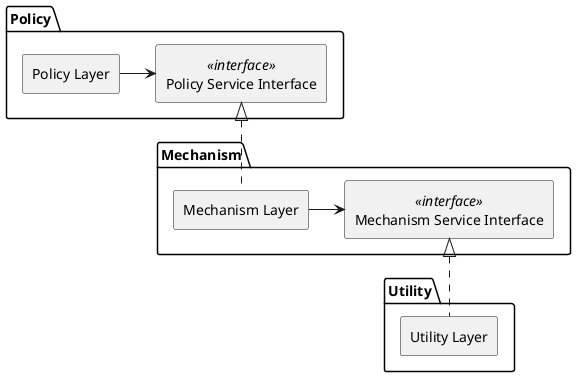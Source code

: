 @startuml Figure 11-2
package Policy{
rectangle "Policy Layer" as policy
rectangle "Policy Service Interface" <<interface>> as polInt
}

package Mechanism{
rectangle "Mechanism Layer" as mech
rectangle "Mechanism Service Interface" <<interface>> as mechInt
}

package Utility{
rectangle "Utility Layer" as ult
}

policy -r-> polInt
mech .u.|> polInt
mech -r-> mechInt
ult .u.|> mechInt

@enduml